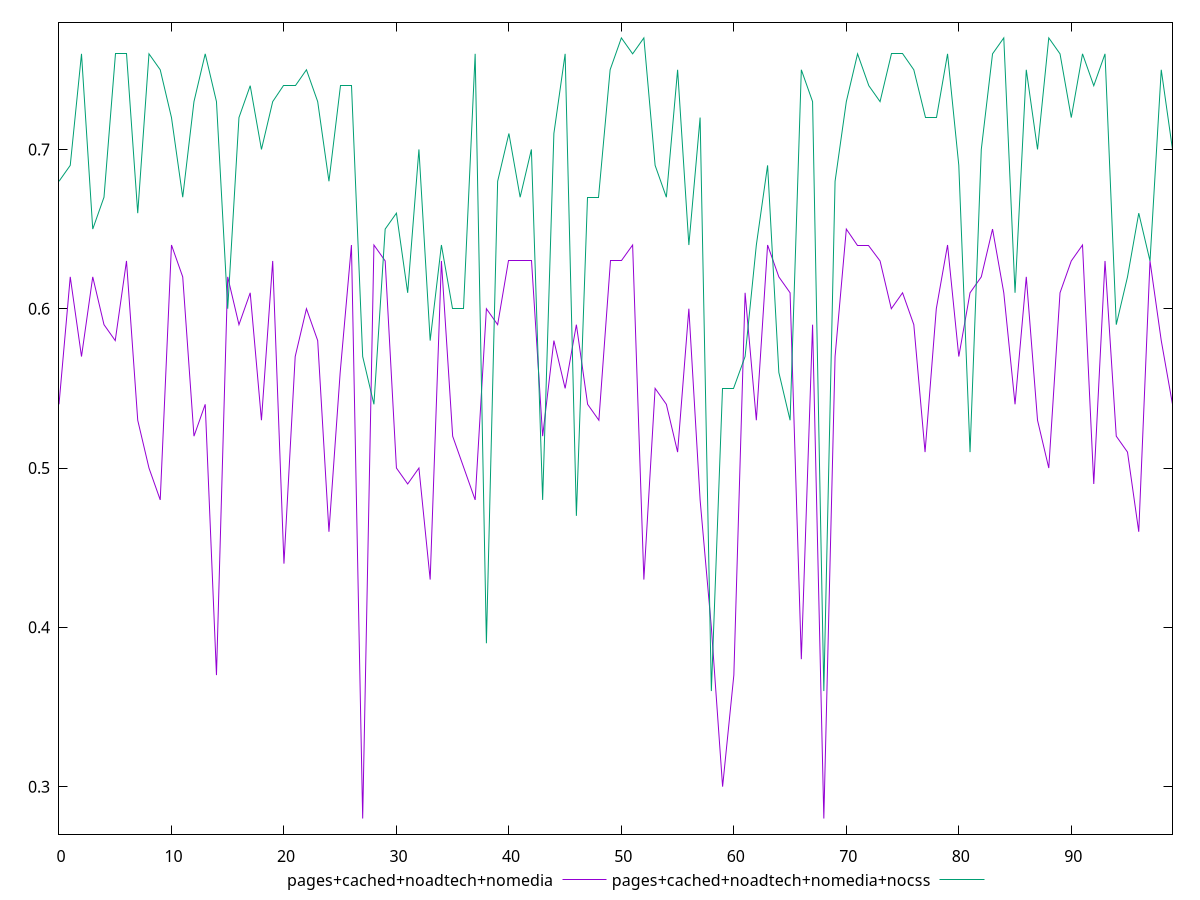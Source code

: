 reset

$pagesCachedNoadtechNomedia <<EOF
0 0.54
1 0.62
2 0.57
3 0.62
4 0.59
5 0.58
6 0.63
7 0.53
8 0.5
9 0.48
10 0.64
11 0.62
12 0.52
13 0.54
14 0.37
15 0.62
16 0.59
17 0.61
18 0.53
19 0.63
20 0.44
21 0.57
22 0.6
23 0.58
24 0.46
25 0.56
26 0.64
27 0.28
28 0.64
29 0.63
30 0.5
31 0.49
32 0.5
33 0.43
34 0.63
35 0.52
36 0.5
37 0.48
38 0.6
39 0.59
40 0.63
41 0.63
42 0.63
43 0.52
44 0.58
45 0.55
46 0.59
47 0.54
48 0.53
49 0.63
50 0.63
51 0.64
52 0.43
53 0.55
54 0.54
55 0.51
56 0.6
57 0.48
58 0.4
59 0.3
60 0.37
61 0.61
62 0.53
63 0.64
64 0.62
65 0.61
66 0.38
67 0.59
68 0.28
69 0.57
70 0.65
71 0.64
72 0.64
73 0.63
74 0.6
75 0.61
76 0.59
77 0.51
78 0.6
79 0.64
80 0.57
81 0.61
82 0.62
83 0.65
84 0.61
85 0.54
86 0.62
87 0.53
88 0.5
89 0.61
90 0.63
91 0.64
92 0.49
93 0.63
94 0.52
95 0.51
96 0.46
97 0.63
98 0.58
99 0.54
EOF

$pagesCachedNoadtechNomediaNocss <<EOF
0 0.68
1 0.69
2 0.76
3 0.65
4 0.67
5 0.76
6 0.76
7 0.66
8 0.76
9 0.75
10 0.72
11 0.67
12 0.73
13 0.76
14 0.73
15 0.6
16 0.72
17 0.74
18 0.7
19 0.73
20 0.74
21 0.74
22 0.75
23 0.73
24 0.68
25 0.74
26 0.74
27 0.57
28 0.54
29 0.65
30 0.66
31 0.61
32 0.7
33 0.58
34 0.64
35 0.6
36 0.6
37 0.76
38 0.39
39 0.68
40 0.71
41 0.67
42 0.7
43 0.48
44 0.71
45 0.76
46 0.47
47 0.67
48 0.67
49 0.75
50 0.77
51 0.76
52 0.77
53 0.69
54 0.67
55 0.75
56 0.64
57 0.72
58 0.36
59 0.55
60 0.55
61 0.57
62 0.64
63 0.69
64 0.56
65 0.53
66 0.75
67 0.73
68 0.36
69 0.68
70 0.73
71 0.76
72 0.74
73 0.73
74 0.76
75 0.76
76 0.75
77 0.72
78 0.72
79 0.76
80 0.69
81 0.51
82 0.7
83 0.76
84 0.77
85 0.61
86 0.75
87 0.7
88 0.77
89 0.76
90 0.72
91 0.76
92 0.74
93 0.76
94 0.59
95 0.62
96 0.66
97 0.63
98 0.75
99 0.7
EOF

set key outside below
set xrange [0:99]
set yrange [0.27020000000000005:0.7798]
set trange [0.27020000000000005:0.7798]
set terminal svg size 640, 520 enhanced background rgb 'white'
set output "report_00013_2021-02-09T12-04-24.940Z/meta/score/comparison/line/3_vs_4.svg"

plot $pagesCachedNoadtechNomedia title "pages+cached+noadtech+nomedia" with line, \
     $pagesCachedNoadtechNomediaNocss title "pages+cached+noadtech+nomedia+nocss" with line

reset
